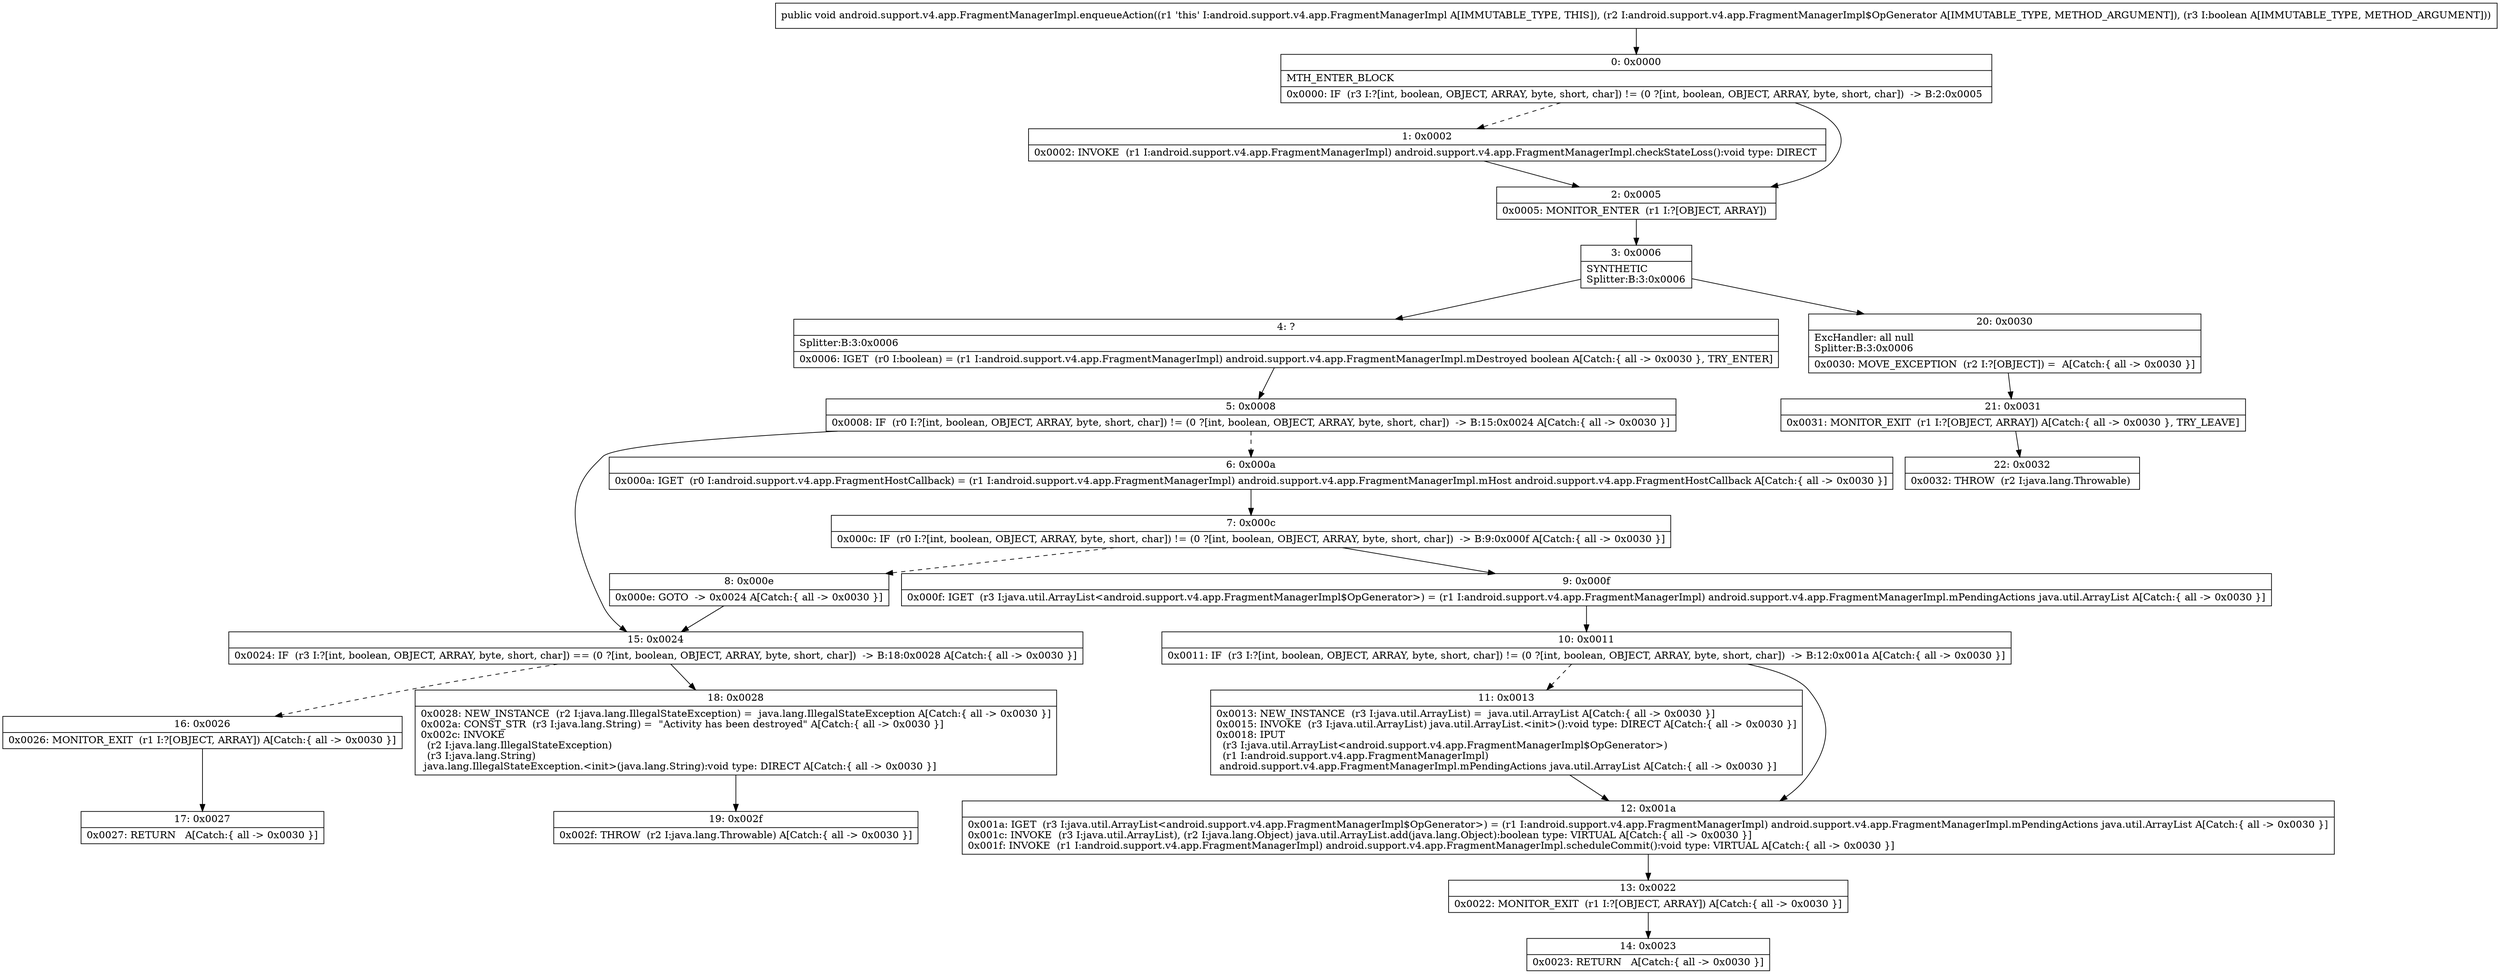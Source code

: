 digraph "CFG forandroid.support.v4.app.FragmentManagerImpl.enqueueAction(Landroid\/support\/v4\/app\/FragmentManagerImpl$OpGenerator;Z)V" {
Node_0 [shape=record,label="{0\:\ 0x0000|MTH_ENTER_BLOCK\l|0x0000: IF  (r3 I:?[int, boolean, OBJECT, ARRAY, byte, short, char]) != (0 ?[int, boolean, OBJECT, ARRAY, byte, short, char])  \-\> B:2:0x0005 \l}"];
Node_1 [shape=record,label="{1\:\ 0x0002|0x0002: INVOKE  (r1 I:android.support.v4.app.FragmentManagerImpl) android.support.v4.app.FragmentManagerImpl.checkStateLoss():void type: DIRECT \l}"];
Node_2 [shape=record,label="{2\:\ 0x0005|0x0005: MONITOR_ENTER  (r1 I:?[OBJECT, ARRAY]) \l}"];
Node_3 [shape=record,label="{3\:\ 0x0006|SYNTHETIC\lSplitter:B:3:0x0006\l}"];
Node_4 [shape=record,label="{4\:\ ?|Splitter:B:3:0x0006\l|0x0006: IGET  (r0 I:boolean) = (r1 I:android.support.v4.app.FragmentManagerImpl) android.support.v4.app.FragmentManagerImpl.mDestroyed boolean A[Catch:\{ all \-\> 0x0030 \}, TRY_ENTER]\l}"];
Node_5 [shape=record,label="{5\:\ 0x0008|0x0008: IF  (r0 I:?[int, boolean, OBJECT, ARRAY, byte, short, char]) != (0 ?[int, boolean, OBJECT, ARRAY, byte, short, char])  \-\> B:15:0x0024 A[Catch:\{ all \-\> 0x0030 \}]\l}"];
Node_6 [shape=record,label="{6\:\ 0x000a|0x000a: IGET  (r0 I:android.support.v4.app.FragmentHostCallback) = (r1 I:android.support.v4.app.FragmentManagerImpl) android.support.v4.app.FragmentManagerImpl.mHost android.support.v4.app.FragmentHostCallback A[Catch:\{ all \-\> 0x0030 \}]\l}"];
Node_7 [shape=record,label="{7\:\ 0x000c|0x000c: IF  (r0 I:?[int, boolean, OBJECT, ARRAY, byte, short, char]) != (0 ?[int, boolean, OBJECT, ARRAY, byte, short, char])  \-\> B:9:0x000f A[Catch:\{ all \-\> 0x0030 \}]\l}"];
Node_8 [shape=record,label="{8\:\ 0x000e|0x000e: GOTO  \-\> 0x0024 A[Catch:\{ all \-\> 0x0030 \}]\l}"];
Node_9 [shape=record,label="{9\:\ 0x000f|0x000f: IGET  (r3 I:java.util.ArrayList\<android.support.v4.app.FragmentManagerImpl$OpGenerator\>) = (r1 I:android.support.v4.app.FragmentManagerImpl) android.support.v4.app.FragmentManagerImpl.mPendingActions java.util.ArrayList A[Catch:\{ all \-\> 0x0030 \}]\l}"];
Node_10 [shape=record,label="{10\:\ 0x0011|0x0011: IF  (r3 I:?[int, boolean, OBJECT, ARRAY, byte, short, char]) != (0 ?[int, boolean, OBJECT, ARRAY, byte, short, char])  \-\> B:12:0x001a A[Catch:\{ all \-\> 0x0030 \}]\l}"];
Node_11 [shape=record,label="{11\:\ 0x0013|0x0013: NEW_INSTANCE  (r3 I:java.util.ArrayList) =  java.util.ArrayList A[Catch:\{ all \-\> 0x0030 \}]\l0x0015: INVOKE  (r3 I:java.util.ArrayList) java.util.ArrayList.\<init\>():void type: DIRECT A[Catch:\{ all \-\> 0x0030 \}]\l0x0018: IPUT  \l  (r3 I:java.util.ArrayList\<android.support.v4.app.FragmentManagerImpl$OpGenerator\>)\l  (r1 I:android.support.v4.app.FragmentManagerImpl)\l android.support.v4.app.FragmentManagerImpl.mPendingActions java.util.ArrayList A[Catch:\{ all \-\> 0x0030 \}]\l}"];
Node_12 [shape=record,label="{12\:\ 0x001a|0x001a: IGET  (r3 I:java.util.ArrayList\<android.support.v4.app.FragmentManagerImpl$OpGenerator\>) = (r1 I:android.support.v4.app.FragmentManagerImpl) android.support.v4.app.FragmentManagerImpl.mPendingActions java.util.ArrayList A[Catch:\{ all \-\> 0x0030 \}]\l0x001c: INVOKE  (r3 I:java.util.ArrayList), (r2 I:java.lang.Object) java.util.ArrayList.add(java.lang.Object):boolean type: VIRTUAL A[Catch:\{ all \-\> 0x0030 \}]\l0x001f: INVOKE  (r1 I:android.support.v4.app.FragmentManagerImpl) android.support.v4.app.FragmentManagerImpl.scheduleCommit():void type: VIRTUAL A[Catch:\{ all \-\> 0x0030 \}]\l}"];
Node_13 [shape=record,label="{13\:\ 0x0022|0x0022: MONITOR_EXIT  (r1 I:?[OBJECT, ARRAY]) A[Catch:\{ all \-\> 0x0030 \}]\l}"];
Node_14 [shape=record,label="{14\:\ 0x0023|0x0023: RETURN   A[Catch:\{ all \-\> 0x0030 \}]\l}"];
Node_15 [shape=record,label="{15\:\ 0x0024|0x0024: IF  (r3 I:?[int, boolean, OBJECT, ARRAY, byte, short, char]) == (0 ?[int, boolean, OBJECT, ARRAY, byte, short, char])  \-\> B:18:0x0028 A[Catch:\{ all \-\> 0x0030 \}]\l}"];
Node_16 [shape=record,label="{16\:\ 0x0026|0x0026: MONITOR_EXIT  (r1 I:?[OBJECT, ARRAY]) A[Catch:\{ all \-\> 0x0030 \}]\l}"];
Node_17 [shape=record,label="{17\:\ 0x0027|0x0027: RETURN   A[Catch:\{ all \-\> 0x0030 \}]\l}"];
Node_18 [shape=record,label="{18\:\ 0x0028|0x0028: NEW_INSTANCE  (r2 I:java.lang.IllegalStateException) =  java.lang.IllegalStateException A[Catch:\{ all \-\> 0x0030 \}]\l0x002a: CONST_STR  (r3 I:java.lang.String) =  \"Activity has been destroyed\" A[Catch:\{ all \-\> 0x0030 \}]\l0x002c: INVOKE  \l  (r2 I:java.lang.IllegalStateException)\l  (r3 I:java.lang.String)\l java.lang.IllegalStateException.\<init\>(java.lang.String):void type: DIRECT A[Catch:\{ all \-\> 0x0030 \}]\l}"];
Node_19 [shape=record,label="{19\:\ 0x002f|0x002f: THROW  (r2 I:java.lang.Throwable) A[Catch:\{ all \-\> 0x0030 \}]\l}"];
Node_20 [shape=record,label="{20\:\ 0x0030|ExcHandler: all null\lSplitter:B:3:0x0006\l|0x0030: MOVE_EXCEPTION  (r2 I:?[OBJECT]) =  A[Catch:\{ all \-\> 0x0030 \}]\l}"];
Node_21 [shape=record,label="{21\:\ 0x0031|0x0031: MONITOR_EXIT  (r1 I:?[OBJECT, ARRAY]) A[Catch:\{ all \-\> 0x0030 \}, TRY_LEAVE]\l}"];
Node_22 [shape=record,label="{22\:\ 0x0032|0x0032: THROW  (r2 I:java.lang.Throwable) \l}"];
MethodNode[shape=record,label="{public void android.support.v4.app.FragmentManagerImpl.enqueueAction((r1 'this' I:android.support.v4.app.FragmentManagerImpl A[IMMUTABLE_TYPE, THIS]), (r2 I:android.support.v4.app.FragmentManagerImpl$OpGenerator A[IMMUTABLE_TYPE, METHOD_ARGUMENT]), (r3 I:boolean A[IMMUTABLE_TYPE, METHOD_ARGUMENT])) }"];
MethodNode -> Node_0;
Node_0 -> Node_1[style=dashed];
Node_0 -> Node_2;
Node_1 -> Node_2;
Node_2 -> Node_3;
Node_3 -> Node_4;
Node_3 -> Node_20;
Node_4 -> Node_5;
Node_5 -> Node_6[style=dashed];
Node_5 -> Node_15;
Node_6 -> Node_7;
Node_7 -> Node_8[style=dashed];
Node_7 -> Node_9;
Node_8 -> Node_15;
Node_9 -> Node_10;
Node_10 -> Node_11[style=dashed];
Node_10 -> Node_12;
Node_11 -> Node_12;
Node_12 -> Node_13;
Node_13 -> Node_14;
Node_15 -> Node_16[style=dashed];
Node_15 -> Node_18;
Node_16 -> Node_17;
Node_18 -> Node_19;
Node_20 -> Node_21;
Node_21 -> Node_22;
}

